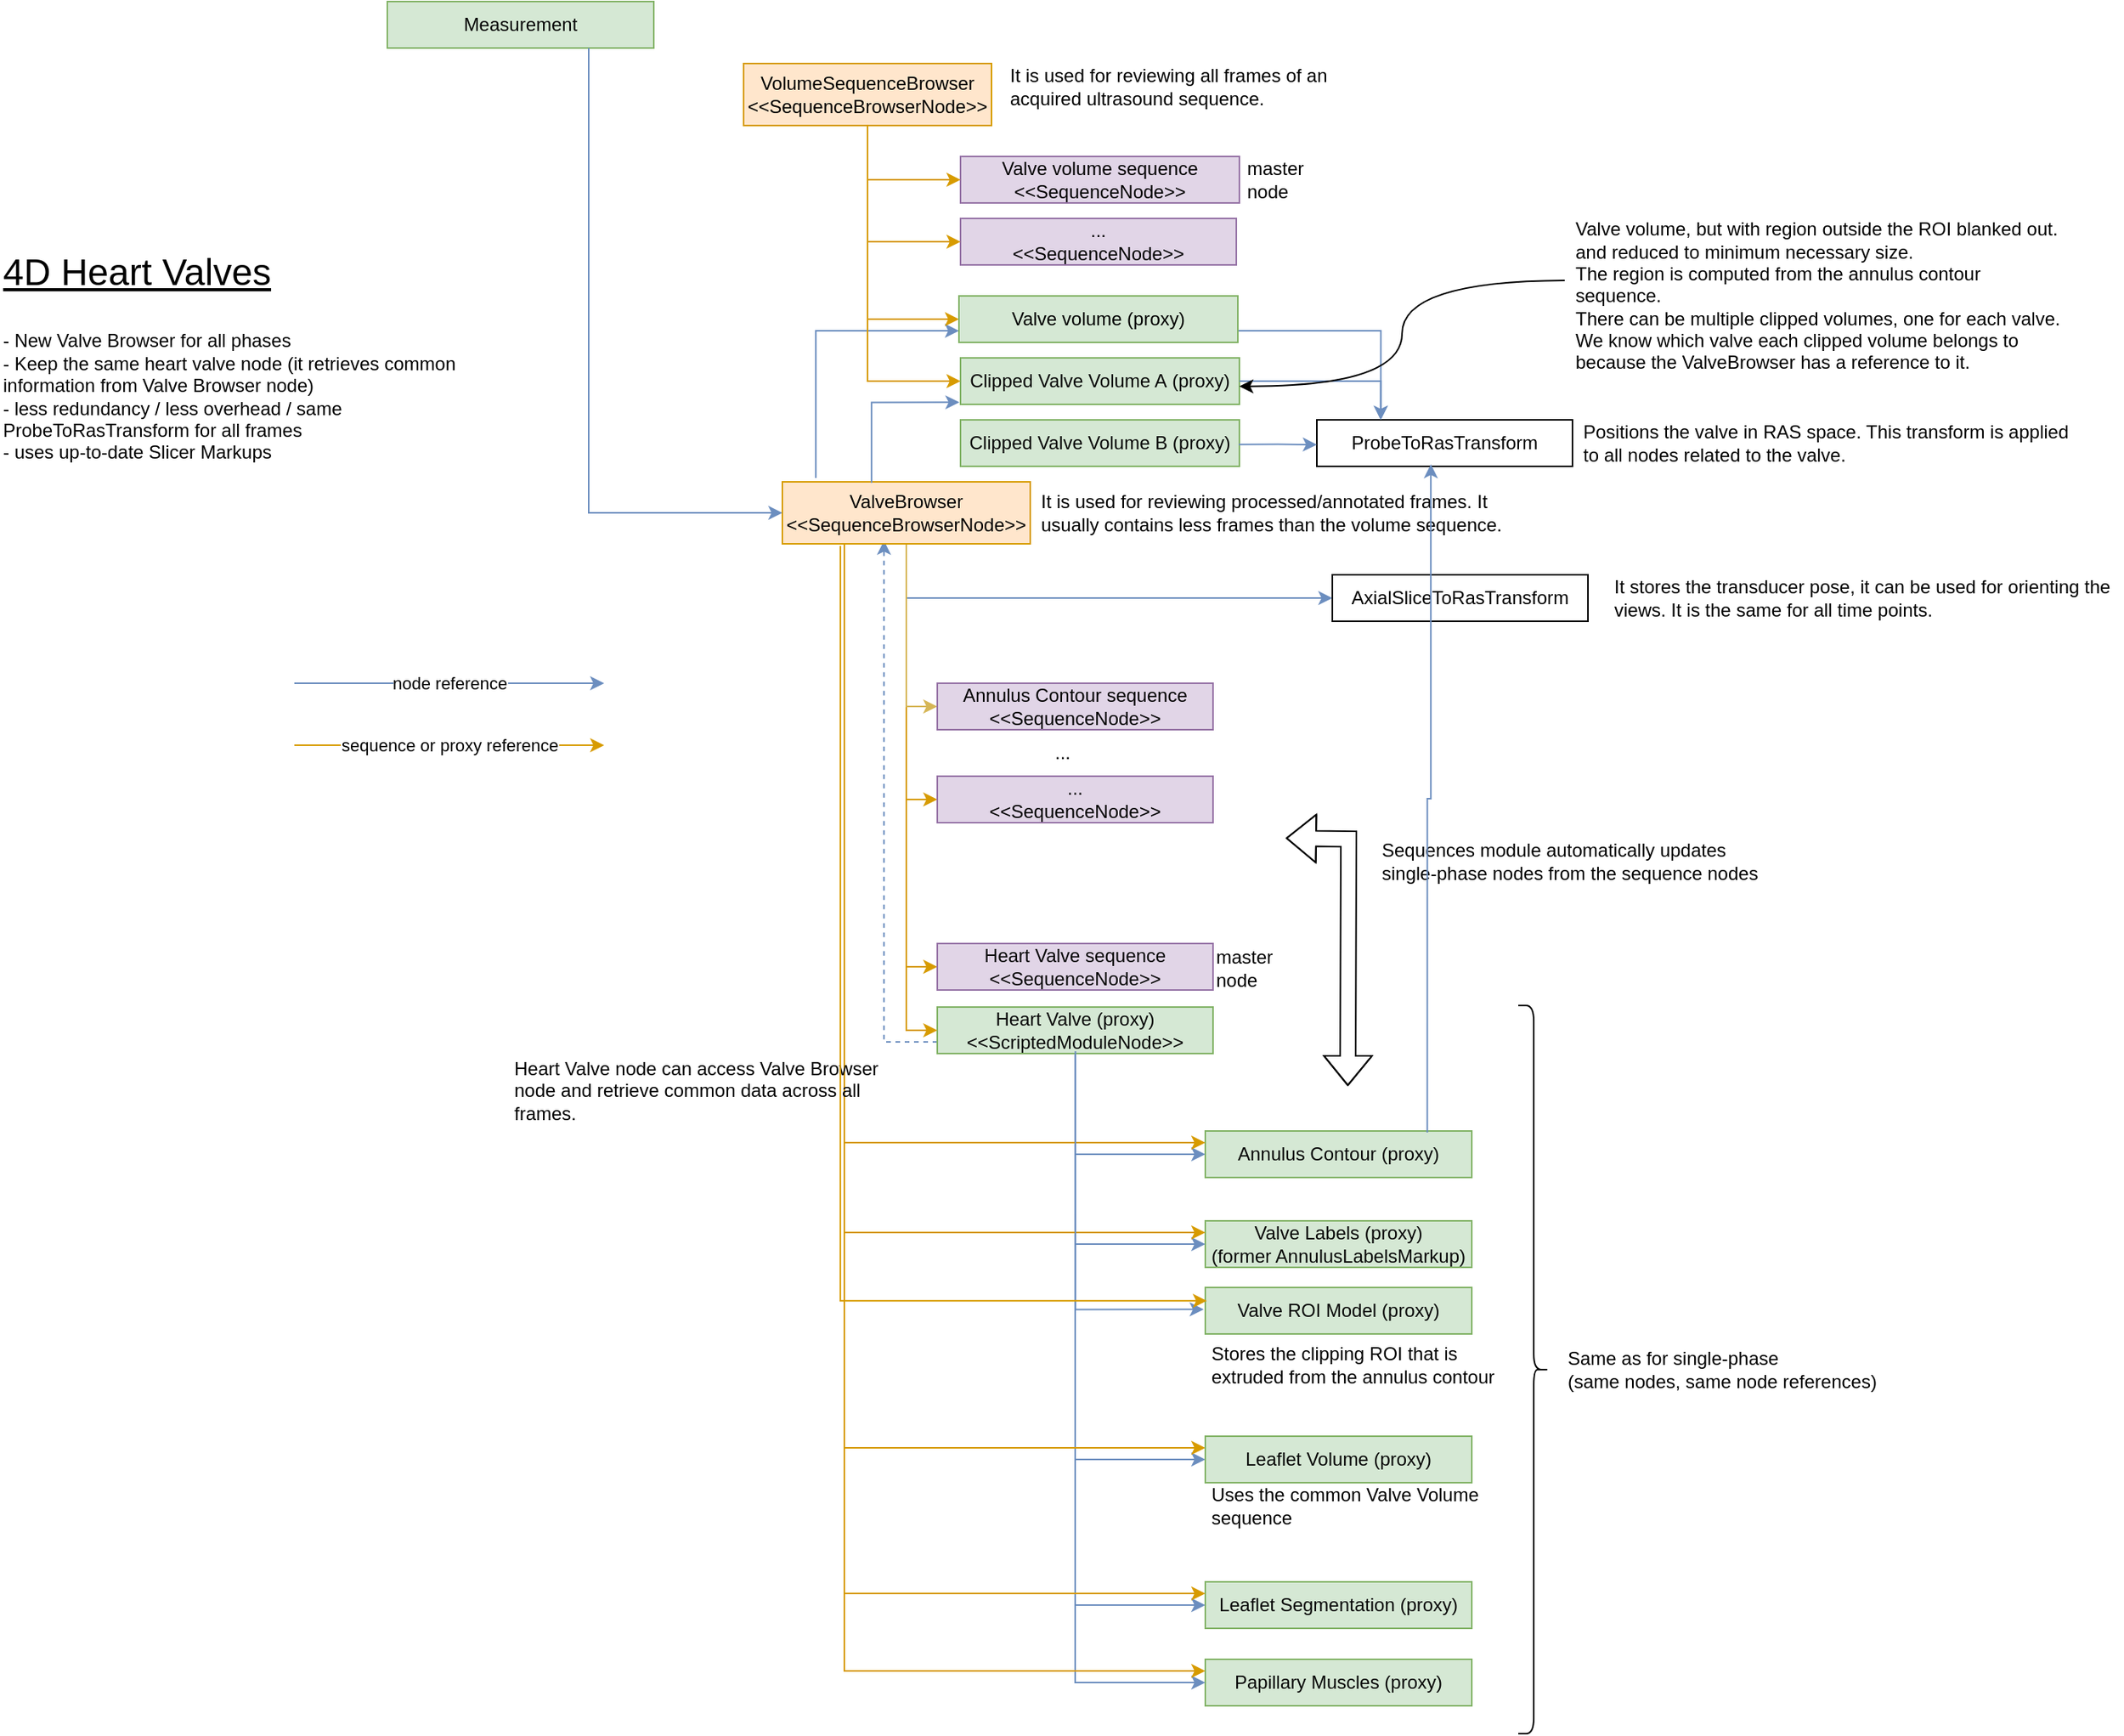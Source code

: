 <mxfile version="24.1.0" type="device">
  <diagram id="C5RBs43oDa-KdzZeNtuy" name="Page-1">
    <mxGraphModel dx="1717" dy="2185" grid="1" gridSize="10" guides="1" tooltips="1" connect="0" arrows="1" fold="1" page="1" pageScale="1" pageWidth="1920" pageHeight="1200" math="0" shadow="0">
      <root>
        <mxCell id="WIyWlLk6GJQsqaUBKTNV-0" />
        <mxCell id="WIyWlLk6GJQsqaUBKTNV-1" parent="WIyWlLk6GJQsqaUBKTNV-0" />
        <mxCell id="TXWLkSLQBE8h616JJge0-0" value="Papillary Muscles&amp;nbsp;(proxy)" style="rounded=0;whiteSpace=wrap;html=1;fillColor=#d5e8d4;strokeColor=#82b366;fontColor=#080808;" parent="WIyWlLk6GJQsqaUBKTNV-1" vertex="1">
          <mxGeometry x="828" y="950" width="172" height="30" as="geometry" />
        </mxCell>
        <mxCell id="TXWLkSLQBE8h616JJge0-1" value="Leaflet Segmentation&amp;nbsp;(proxy)" style="whiteSpace=wrap;html=1;fillColor=#d5e8d4;strokeColor=#82b366;fontColor=#080808;" parent="WIyWlLk6GJQsqaUBKTNV-1" vertex="1">
          <mxGeometry x="828" y="900" width="172" height="30" as="geometry" />
        </mxCell>
        <mxCell id="TXWLkSLQBE8h616JJge0-2" value="Annulus Contour&amp;nbsp;(proxy)" style="whiteSpace=wrap;html=1;fillColor=#d5e8d4;strokeColor=#82b366;fontColor=#080808;" parent="WIyWlLk6GJQsqaUBKTNV-1" vertex="1">
          <mxGeometry x="828" y="609" width="172" height="30" as="geometry" />
        </mxCell>
        <mxCell id="TXWLkSLQBE8h616JJge0-3" value="Valve Labels&amp;nbsp;(proxy)&lt;br&gt;(former AnnulusLabelsMarkup)" style="whiteSpace=wrap;html=1;fillColor=#d5e8d4;strokeColor=#82b366;fontColor=#080808;" parent="WIyWlLk6GJQsqaUBKTNV-1" vertex="1">
          <mxGeometry x="828" y="667" width="172" height="30" as="geometry" />
        </mxCell>
        <mxCell id="TXWLkSLQBE8h616JJge0-5" value="ProbeToRasTransform" style="whiteSpace=wrap;html=1;" parent="WIyWlLk6GJQsqaUBKTNV-1" vertex="1">
          <mxGeometry x="900" y="150" width="165" height="30" as="geometry" />
        </mxCell>
        <mxCell id="TXWLkSLQBE8h616JJge0-10" style="edgeStyle=orthogonalEdgeStyle;rounded=0;orthogonalLoop=1;jettySize=auto;html=1;entryX=0;entryY=0.5;entryDx=0;entryDy=0;exitX=0.5;exitY=1;exitDx=0;exitDy=0;fillColor=#dae8fc;strokeColor=#6c8ebf;" parent="WIyWlLk6GJQsqaUBKTNV-1" source="TXWLkSLQBE8h616JJge0-6" target="TXWLkSLQBE8h616JJge0-2" edge="1">
          <mxGeometry relative="1" as="geometry" />
        </mxCell>
        <mxCell id="TXWLkSLQBE8h616JJge0-11" style="edgeStyle=orthogonalEdgeStyle;rounded=0;orthogonalLoop=1;jettySize=auto;html=1;entryX=0;entryY=0.5;entryDx=0;entryDy=0;exitX=0.5;exitY=1;exitDx=0;exitDy=0;fillColor=#dae8fc;strokeColor=#6c8ebf;" parent="WIyWlLk6GJQsqaUBKTNV-1" source="TXWLkSLQBE8h616JJge0-6" target="TXWLkSLQBE8h616JJge0-3" edge="1">
          <mxGeometry relative="1" as="geometry" />
        </mxCell>
        <mxCell id="TXWLkSLQBE8h616JJge0-12" style="edgeStyle=orthogonalEdgeStyle;rounded=0;orthogonalLoop=1;jettySize=auto;html=1;entryX=0;entryY=0.5;entryDx=0;entryDy=0;exitX=0.5;exitY=1;exitDx=0;exitDy=0;fillColor=#dae8fc;strokeColor=#6c8ebf;" parent="WIyWlLk6GJQsqaUBKTNV-1" source="TXWLkSLQBE8h616JJge0-6" target="TXWLkSLQBE8h616JJge0-1" edge="1">
          <mxGeometry relative="1" as="geometry" />
        </mxCell>
        <mxCell id="TXWLkSLQBE8h616JJge0-13" style="edgeStyle=orthogonalEdgeStyle;rounded=0;orthogonalLoop=1;jettySize=auto;html=1;entryX=0;entryY=0.5;entryDx=0;entryDy=0;exitX=0.5;exitY=1;exitDx=0;exitDy=0;fillColor=#dae8fc;strokeColor=#6c8ebf;" parent="WIyWlLk6GJQsqaUBKTNV-1" source="TXWLkSLQBE8h616JJge0-6" target="TXWLkSLQBE8h616JJge0-0" edge="1">
          <mxGeometry relative="1" as="geometry" />
        </mxCell>
        <mxCell id="TXWLkSLQBE8h616JJge0-28" style="edgeStyle=orthogonalEdgeStyle;rounded=0;orthogonalLoop=1;jettySize=auto;html=1;entryX=0;entryY=0.5;entryDx=0;entryDy=0;fontSize=12;fillColor=#dae8fc;strokeColor=#6c8ebf;" parent="WIyWlLk6GJQsqaUBKTNV-1" source="TXWLkSLQBE8h616JJge0-6" target="TXWLkSLQBE8h616JJge0-27" edge="1">
          <mxGeometry relative="1" as="geometry" />
        </mxCell>
        <mxCell id="H9eetDiQkNHxvuzKdJjU-31" style="rounded=0;orthogonalLoop=1;jettySize=auto;html=1;exitX=0;exitY=0.75;exitDx=0;exitDy=0;entryX=0.41;entryY=0.951;entryDx=0;entryDy=0;dashed=1;entryPerimeter=0;edgeStyle=orthogonalEdgeStyle;fillColor=#dae8fc;strokeColor=#6c8ebf;" parent="WIyWlLk6GJQsqaUBKTNV-1" source="TXWLkSLQBE8h616JJge0-6" target="TXWLkSLQBE8h616JJge0-14" edge="1">
          <mxGeometry relative="1" as="geometry" />
        </mxCell>
        <mxCell id="TXWLkSLQBE8h616JJge0-6" value="Heart Valve&amp;nbsp;(proxy)&lt;br&gt;&amp;lt;&amp;lt;ScriptedModuleNode&amp;gt;&amp;gt;" style="whiteSpace=wrap;html=1;fillColor=#d5e8d4;strokeColor=#82b366;fontColor=#080808;" parent="WIyWlLk6GJQsqaUBKTNV-1" vertex="1">
          <mxGeometry x="655" y="529" width="178" height="30" as="geometry" />
        </mxCell>
        <mxCell id="TXWLkSLQBE8h616JJge0-16" style="edgeStyle=orthogonalEdgeStyle;rounded=0;orthogonalLoop=1;jettySize=auto;html=1;entryX=0.25;entryY=0;entryDx=0;entryDy=0;exitX=1;exitY=0.75;exitDx=0;exitDy=0;fillColor=#dae8fc;strokeColor=#6c8ebf;" parent="WIyWlLk6GJQsqaUBKTNV-1" source="24eH6vRZpodDstSiE4_X-5" target="TXWLkSLQBE8h616JJge0-5" edge="1">
          <mxGeometry relative="1" as="geometry" />
        </mxCell>
        <mxCell id="TXWLkSLQBE8h616JJge0-61" style="edgeStyle=orthogonalEdgeStyle;rounded=0;orthogonalLoop=1;jettySize=auto;html=1;entryX=0;entryY=0.5;entryDx=0;entryDy=0;fontSize=12;exitX=0.5;exitY=1;exitDx=0;exitDy=0;fillColor=#ffe6cc;strokeColor=#d79b00;" parent="WIyWlLk6GJQsqaUBKTNV-1" source="TXWLkSLQBE8h616JJge0-14" target="TXWLkSLQBE8h616JJge0-6" edge="1">
          <mxGeometry relative="1" as="geometry">
            <mxPoint x="690" y="340" as="sourcePoint" />
          </mxGeometry>
        </mxCell>
        <mxCell id="H9eetDiQkNHxvuzKdJjU-3" style="edgeStyle=orthogonalEdgeStyle;rounded=0;orthogonalLoop=1;jettySize=auto;html=1;exitX=0.5;exitY=1;exitDx=0;exitDy=0;entryX=0;entryY=0.5;entryDx=0;entryDy=0;fillColor=#ffe6cc;strokeColor=#d79b00;" parent="WIyWlLk6GJQsqaUBKTNV-1" source="TXWLkSLQBE8h616JJge0-14" target="H9eetDiQkNHxvuzKdJjU-4" edge="1">
          <mxGeometry relative="1" as="geometry">
            <mxPoint x="570" y="370" as="targetPoint" />
          </mxGeometry>
        </mxCell>
        <mxCell id="H9eetDiQkNHxvuzKdJjU-12" style="edgeStyle=orthogonalEdgeStyle;rounded=0;orthogonalLoop=1;jettySize=auto;html=1;exitX=0.25;exitY=1;exitDx=0;exitDy=0;entryX=0;entryY=0.25;entryDx=0;entryDy=0;fillColor=#ffe6cc;strokeColor=#d79b00;" parent="WIyWlLk6GJQsqaUBKTNV-1" source="TXWLkSLQBE8h616JJge0-14" target="TXWLkSLQBE8h616JJge0-2" edge="1">
          <mxGeometry relative="1" as="geometry" />
        </mxCell>
        <mxCell id="H9eetDiQkNHxvuzKdJjU-13" style="edgeStyle=orthogonalEdgeStyle;rounded=0;orthogonalLoop=1;jettySize=auto;html=1;exitX=0.25;exitY=1;exitDx=0;exitDy=0;entryX=0;entryY=0.25;entryDx=0;entryDy=0;fillColor=#ffe6cc;strokeColor=#d79b00;" parent="WIyWlLk6GJQsqaUBKTNV-1" source="TXWLkSLQBE8h616JJge0-14" target="TXWLkSLQBE8h616JJge0-3" edge="1">
          <mxGeometry relative="1" as="geometry" />
        </mxCell>
        <mxCell id="H9eetDiQkNHxvuzKdJjU-14" style="edgeStyle=orthogonalEdgeStyle;rounded=0;orthogonalLoop=1;jettySize=auto;html=1;exitX=0.25;exitY=1;exitDx=0;exitDy=0;entryX=0;entryY=0.25;entryDx=0;entryDy=0;fillColor=#ffe6cc;strokeColor=#d79b00;" parent="WIyWlLk6GJQsqaUBKTNV-1" source="TXWLkSLQBE8h616JJge0-14" target="TXWLkSLQBE8h616JJge0-1" edge="1">
          <mxGeometry relative="1" as="geometry" />
        </mxCell>
        <mxCell id="H9eetDiQkNHxvuzKdJjU-15" style="edgeStyle=orthogonalEdgeStyle;rounded=0;orthogonalLoop=1;jettySize=auto;html=1;exitX=0.25;exitY=1;exitDx=0;exitDy=0;entryX=0;entryY=0.25;entryDx=0;entryDy=0;fillColor=#ffe6cc;strokeColor=#d79b00;" parent="WIyWlLk6GJQsqaUBKTNV-1" source="TXWLkSLQBE8h616JJge0-14" target="TXWLkSLQBE8h616JJge0-0" edge="1">
          <mxGeometry relative="1" as="geometry" />
        </mxCell>
        <mxCell id="H9eetDiQkNHxvuzKdJjU-16" style="edgeStyle=orthogonalEdgeStyle;rounded=0;orthogonalLoop=1;jettySize=auto;html=1;exitX=0.25;exitY=1;exitDx=0;exitDy=0;entryX=0;entryY=0.25;entryDx=0;entryDy=0;fillColor=#ffe6cc;strokeColor=#d79b00;" parent="WIyWlLk6GJQsqaUBKTNV-1" source="TXWLkSLQBE8h616JJge0-14" target="TXWLkSLQBE8h616JJge0-27" edge="1">
          <mxGeometry relative="1" as="geometry" />
        </mxCell>
        <mxCell id="H9eetDiQkNHxvuzKdJjU-23" style="edgeStyle=orthogonalEdgeStyle;rounded=0;orthogonalLoop=1;jettySize=auto;html=1;exitX=0.135;exitY=-0.062;exitDx=0;exitDy=0;entryX=0;entryY=0.75;entryDx=0;entryDy=0;fillColor=#dae8fc;strokeColor=#6c8ebf;exitPerimeter=0;" parent="WIyWlLk6GJQsqaUBKTNV-1" source="TXWLkSLQBE8h616JJge0-14" target="24eH6vRZpodDstSiE4_X-5" edge="1">
          <mxGeometry relative="1" as="geometry" />
        </mxCell>
        <mxCell id="H9eetDiQkNHxvuzKdJjU-35" style="edgeStyle=orthogonalEdgeStyle;rounded=0;orthogonalLoop=1;jettySize=auto;html=1;exitX=0.5;exitY=1;exitDx=0;exitDy=0;entryX=0;entryY=0.5;entryDx=0;entryDy=0;fillColor=#ffe6cc;strokeColor=#d79b00;" parent="WIyWlLk6GJQsqaUBKTNV-1" source="TXWLkSLQBE8h616JJge0-14" target="H9eetDiQkNHxvuzKdJjU-34" edge="1">
          <mxGeometry relative="1" as="geometry" />
        </mxCell>
        <mxCell id="24eH6vRZpodDstSiE4_X-4" style="edgeStyle=orthogonalEdgeStyle;rounded=0;orthogonalLoop=1;jettySize=auto;html=1;exitX=0.5;exitY=1;exitDx=0;exitDy=0;entryX=0;entryY=0.5;entryDx=0;entryDy=0;fillColor=#dae8fc;strokeColor=#6c8ebf;" parent="WIyWlLk6GJQsqaUBKTNV-1" source="TXWLkSLQBE8h616JJge0-14" target="24eH6vRZpodDstSiE4_X-3" edge="1">
          <mxGeometry relative="1" as="geometry" />
        </mxCell>
        <mxCell id="24eH6vRZpodDstSiE4_X-10" style="edgeStyle=orthogonalEdgeStyle;rounded=0;orthogonalLoop=1;jettySize=auto;html=1;exitX=0.5;exitY=1;exitDx=0;exitDy=0;entryX=0;entryY=0.5;entryDx=0;entryDy=0;fillColor=#fff2cc;strokeColor=#d6b656;" parent="WIyWlLk6GJQsqaUBKTNV-1" source="TXWLkSLQBE8h616JJge0-14" target="H9eetDiQkNHxvuzKdJjU-5" edge="1">
          <mxGeometry relative="1" as="geometry" />
        </mxCell>
        <mxCell id="TXWLkSLQBE8h616JJge0-14" value="ValveBrowser&lt;br&gt;&amp;lt;&amp;lt;SequenceBrowserNode&amp;gt;&amp;gt;&lt;span style=&quot;font-family: monospace; font-size: 0px; text-align: start;&quot;&gt;%3CmxGraphModel%3E%3Croot%3E%3CmxCell%20id%3D%220%22%2F%3E%3CmxCell%20id%3D%221%22%20parent%3D%220%22%2F%3E%3CmxCell%20id%3D%222%22%20value%3D%22ScriptedModuleNode%22%20style%3D%22whiteSpace%3Dwrap%3Bhtml%3D1%3B%22%20vertex%3D%221%22%20parent%3D%221%22%3E%3CmxGeometry%20x%3D%22690%22%20y%3D%22405%22%20width%3D%22120%22%20height%3D%2260%22%20as%3D%22geometry%22%2F%3E%3C%2FmxCell%3E%3C%2Froot%3E%3C%2FmxGraphModel%3ES&lt;/span&gt;" style="whiteSpace=wrap;html=1;fillColor=#ffe6cc;strokeColor=#d79b00;fontColor=#030303;" parent="WIyWlLk6GJQsqaUBKTNV-1" vertex="1">
          <mxGeometry x="555" y="190" width="160" height="40" as="geometry" />
        </mxCell>
        <mxCell id="TXWLkSLQBE8h616JJge0-19" value="Same as for single-phase&lt;br&gt;(same nodes, same node references)" style="text;html=1;strokeColor=none;fillColor=none;align=left;verticalAlign=middle;whiteSpace=wrap;rounded=0;" parent="WIyWlLk6GJQsqaUBKTNV-1" vertex="1">
          <mxGeometry x="1060" y="748" width="210" height="30" as="geometry" />
        </mxCell>
        <mxCell id="TXWLkSLQBE8h616JJge0-27" value="Leaflet Volume (proxy)" style="whiteSpace=wrap;html=1;fontSize=12;fillColor=#d5e8d4;strokeColor=#82b366;fontColor=#080808;" parent="WIyWlLk6GJQsqaUBKTNV-1" vertex="1">
          <mxGeometry x="828" y="806" width="172" height="30" as="geometry" />
        </mxCell>
        <mxCell id="TXWLkSLQBE8h616JJge0-63" value="4D Heart Valves" style="text;html=1;strokeColor=none;fillColor=none;align=left;verticalAlign=middle;whiteSpace=wrap;rounded=0;fontSize=24;fontStyle=4" parent="WIyWlLk6GJQsqaUBKTNV-1" vertex="1">
          <mxGeometry x="50" y="40" width="260" height="30" as="geometry" />
        </mxCell>
        <mxCell id="H9eetDiQkNHxvuzKdJjU-4" value="Heart Valve sequence&lt;br&gt;&amp;lt;&amp;lt;SequenceNode&amp;gt;&amp;gt;" style="whiteSpace=wrap;html=1;fillColor=#e1d5e7;strokeColor=#9673a6;fontColor=#080808;" parent="WIyWlLk6GJQsqaUBKTNV-1" vertex="1">
          <mxGeometry x="655" y="488" width="178" height="30" as="geometry" />
        </mxCell>
        <mxCell id="H9eetDiQkNHxvuzKdJjU-5" value="Annulus Contour sequence&lt;br&gt;&amp;lt;&amp;lt;SequenceNode&amp;gt;&amp;gt;" style="whiteSpace=wrap;html=1;fillColor=#e1d5e7;strokeColor=#9673a6;fontColor=#030303;" parent="WIyWlLk6GJQsqaUBKTNV-1" vertex="1">
          <mxGeometry x="655" y="320" width="178" height="30" as="geometry" />
        </mxCell>
        <mxCell id="H9eetDiQkNHxvuzKdJjU-22" value="Valve volume sequence&lt;br&gt;&amp;lt;&amp;lt;SequenceNode&amp;gt;&amp;gt;" style="whiteSpace=wrap;html=1;fillColor=#e1d5e7;strokeColor=#9673a6;fontColor=#000000;" parent="WIyWlLk6GJQsqaUBKTNV-1" vertex="1">
          <mxGeometry x="670" y="-20" width="180" height="30" as="geometry" />
        </mxCell>
        <mxCell id="H9eetDiQkNHxvuzKdJjU-26" value="" style="shape=curlyBracket;whiteSpace=wrap;html=1;rounded=1;flipH=1;labelPosition=right;verticalLabelPosition=middle;align=left;verticalAlign=middle;" parent="WIyWlLk6GJQsqaUBKTNV-1" vertex="1">
          <mxGeometry x="1030" y="528" width="20" height="470" as="geometry" />
        </mxCell>
        <mxCell id="H9eetDiQkNHxvuzKdJjU-27" value="Sequences module automatically updates single-phase nodes from the sequence nodes" style="text;html=1;strokeColor=none;fillColor=none;align=left;verticalAlign=middle;whiteSpace=wrap;rounded=0;" parent="WIyWlLk6GJQsqaUBKTNV-1" vertex="1">
          <mxGeometry x="940" y="420" width="250" height="30" as="geometry" />
        </mxCell>
        <mxCell id="H9eetDiQkNHxvuzKdJjU-33" value="" style="shape=flexArrow;endArrow=classic;startArrow=classic;html=1;rounded=0;edgeStyle=orthogonalEdgeStyle;" parent="WIyWlLk6GJQsqaUBKTNV-1" edge="1">
          <mxGeometry width="100" height="100" relative="1" as="geometry">
            <mxPoint x="880" y="420" as="sourcePoint" />
            <mxPoint x="920" y="580" as="targetPoint" />
          </mxGeometry>
        </mxCell>
        <mxCell id="H9eetDiQkNHxvuzKdJjU-34" value="...&lt;br&gt;&amp;lt;&amp;lt;SequenceNode&amp;gt;&amp;gt;" style="whiteSpace=wrap;html=1;fillColor=#e1d5e7;strokeColor=#9673a6;fontColor=#030303;" parent="WIyWlLk6GJQsqaUBKTNV-1" vertex="1">
          <mxGeometry x="655" y="380" width="178" height="30" as="geometry" />
        </mxCell>
        <mxCell id="H9eetDiQkNHxvuzKdJjU-38" value="Heart Valve node can access Valve Browser node and retrieve common data across all frames." style="text;html=1;strokeColor=none;fillColor=none;align=left;verticalAlign=middle;whiteSpace=wrap;rounded=0;" parent="WIyWlLk6GJQsqaUBKTNV-1" vertex="1">
          <mxGeometry x="380" y="568" width="250" height="30" as="geometry" />
        </mxCell>
        <mxCell id="24eH6vRZpodDstSiE4_X-2" style="edgeStyle=orthogonalEdgeStyle;rounded=0;orthogonalLoop=1;jettySize=auto;html=1;exitX=0.5;exitY=1;exitDx=0;exitDy=0;entryX=0;entryY=0.5;entryDx=0;entryDy=0;fillColor=#ffe6cc;strokeColor=#d79b00;" parent="WIyWlLk6GJQsqaUBKTNV-1" source="24eH6vRZpodDstSiE4_X-1" target="H9eetDiQkNHxvuzKdJjU-22" edge="1">
          <mxGeometry relative="1" as="geometry" />
        </mxCell>
        <mxCell id="24eH6vRZpodDstSiE4_X-6" style="edgeStyle=orthogonalEdgeStyle;rounded=0;orthogonalLoop=1;jettySize=auto;html=1;exitX=0.5;exitY=1;exitDx=0;exitDy=0;entryX=0;entryY=0.5;entryDx=0;entryDy=0;fillColor=#ffe6cc;strokeColor=#d79b00;" parent="WIyWlLk6GJQsqaUBKTNV-1" source="24eH6vRZpodDstSiE4_X-1" target="24eH6vRZpodDstSiE4_X-5" edge="1">
          <mxGeometry relative="1" as="geometry" />
        </mxCell>
        <mxCell id="24eH6vRZpodDstSiE4_X-1" value="&lt;div style=&quot;color: rgb(212, 212, 212); background-color: rgb(30, 30, 30); font-family: Consolas, &amp;quot;Courier New&amp;quot;, monospace; font-size: 14px; line-height: 19px;&quot;&gt;&lt;/div&gt;VolumeSequenceBrowser&lt;br&gt;&amp;lt;&amp;lt;SequenceBrowserNode&amp;gt;&amp;gt;&lt;span style=&quot;font-family: monospace; font-size: 0px; text-align: start;&quot;&gt;%3CmxGraphModel%3E%3Croot%3E%3CmxCell%20id%3D%220%22%2F%3E%3CmxCell%20id%3D%221%22%20parent%3D%220%22%2F%3E%3CmxCell%20id%3D%222%22%20value%3D%22ScriptedModuleNode%22%20style%3D%22whiteSpace%3Dwrap%3Bhtml%3D1%3B%22%20vertex%3D%221%22%20parent%3D%221%22%3E%3CmxGeometry%20x%3D%22690%22%20y%3D%22405%22%20width%3D%22120%22%20height%3D%2260%22%20as%3D%22geometry%22%2F%3E%3C%2FmxCell%3E%3C%2Froot%3E%3C%2FmxGraphModel%3ES&lt;/span&gt;" style="whiteSpace=wrap;html=1;fillColor=#ffe6cc;strokeColor=#d79b00;fontColor=#000000;" parent="WIyWlLk6GJQsqaUBKTNV-1" vertex="1">
          <mxGeometry x="530" y="-80" width="160" height="40" as="geometry" />
        </mxCell>
        <mxCell id="24eH6vRZpodDstSiE4_X-3" value="AxialSliceToRasTransform" style="whiteSpace=wrap;html=1;" parent="WIyWlLk6GJQsqaUBKTNV-1" vertex="1">
          <mxGeometry x="910" y="250" width="165" height="30" as="geometry" />
        </mxCell>
        <mxCell id="24eH6vRZpodDstSiE4_X-5" value="Valve volume (proxy)" style="whiteSpace=wrap;html=1;fontSize=12;fillColor=#d5e8d4;strokeColor=#82b366;fontColor=#000000;" parent="WIyWlLk6GJQsqaUBKTNV-1" vertex="1">
          <mxGeometry x="669" y="70" width="180" height="30" as="geometry" />
        </mxCell>
        <mxCell id="24eH6vRZpodDstSiE4_X-8" value="node reference" style="endArrow=classic;html=1;rounded=0;fillColor=#dae8fc;strokeColor=#6c8ebf;" parent="WIyWlLk6GJQsqaUBKTNV-1" edge="1">
          <mxGeometry width="50" height="50" relative="1" as="geometry">
            <mxPoint x="240" y="320" as="sourcePoint" />
            <mxPoint x="440" y="320" as="targetPoint" />
          </mxGeometry>
        </mxCell>
        <mxCell id="24eH6vRZpodDstSiE4_X-9" value="sequence or proxy reference" style="endArrow=classic;html=1;rounded=0;fillColor=#ffe6cc;strokeColor=#d79b00;" parent="WIyWlLk6GJQsqaUBKTNV-1" edge="1">
          <mxGeometry width="50" height="50" relative="1" as="geometry">
            <mxPoint x="240" y="360" as="sourcePoint" />
            <mxPoint x="440" y="360" as="targetPoint" />
          </mxGeometry>
        </mxCell>
        <mxCell id="vHw_XgUT5hpDHiSDQdwm-0" value="Clipped Valve Volume A&amp;nbsp;(proxy)" style="whiteSpace=wrap;html=1;fontSize=12;fillColor=#d5e8d4;strokeColor=#82b366;fontColor=#080808;" parent="WIyWlLk6GJQsqaUBKTNV-1" vertex="1">
          <mxGeometry x="670" y="110" width="180" height="30" as="geometry" />
        </mxCell>
        <mxCell id="201H1WidRGv-Px01H2L--0" value="It is used for reviewing processed/annotated frames. It usually contains less frames than the volume sequence." style="text;html=1;strokeColor=none;fillColor=none;align=left;verticalAlign=middle;whiteSpace=wrap;rounded=0;" parent="WIyWlLk6GJQsqaUBKTNV-1" vertex="1">
          <mxGeometry x="720" y="195" width="320" height="30" as="geometry" />
        </mxCell>
        <mxCell id="201H1WidRGv-Px01H2L--1" value="It is used for reviewing all frames of an acquired ultrasound sequence." style="text;html=1;strokeColor=none;fillColor=none;align=left;verticalAlign=middle;whiteSpace=wrap;rounded=0;" parent="WIyWlLk6GJQsqaUBKTNV-1" vertex="1">
          <mxGeometry x="700" y="-80" width="210" height="30" as="geometry" />
        </mxCell>
        <mxCell id="201H1WidRGv-Px01H2L--2" value="It stores the transducer pose, it can be used for orienting the views. It is the same for all time points." style="text;html=1;strokeColor=none;fillColor=none;align=left;verticalAlign=middle;whiteSpace=wrap;rounded=0;" parent="WIyWlLk6GJQsqaUBKTNV-1" vertex="1">
          <mxGeometry x="1090" y="250" width="330" height="30" as="geometry" />
        </mxCell>
        <mxCell id="201H1WidRGv-Px01H2L--9" value="" style="edgeStyle=orthogonalEdgeStyle;rounded=0;orthogonalLoop=1;jettySize=auto;html=1;exitX=1;exitY=0.5;exitDx=0;exitDy=0;entryX=0.25;entryY=0;entryDx=0;entryDy=0;fillColor=#dae8fc;strokeColor=#6c8ebf;" parent="WIyWlLk6GJQsqaUBKTNV-1" source="vHw_XgUT5hpDHiSDQdwm-0" target="TXWLkSLQBE8h616JJge0-5" edge="1">
          <mxGeometry relative="1" as="geometry" />
        </mxCell>
        <mxCell id="201H1WidRGv-Px01H2L--4" value="..." style="text;html=1;strokeColor=none;fillColor=none;align=left;verticalAlign=middle;whiteSpace=wrap;rounded=0;" parent="WIyWlLk6GJQsqaUBKTNV-1" vertex="1">
          <mxGeometry x="729" y="350" width="30" height="30" as="geometry" />
        </mxCell>
        <mxCell id="201H1WidRGv-Px01H2L--8" value="Positions the valve in RAS space. This transform is applied to all nodes related to the valve." style="text;html=1;strokeColor=none;fillColor=none;align=left;verticalAlign=middle;whiteSpace=wrap;rounded=0;" parent="WIyWlLk6GJQsqaUBKTNV-1" vertex="1">
          <mxGeometry x="1070" y="150" width="320" height="30" as="geometry" />
        </mxCell>
        <mxCell id="201H1WidRGv-Px01H2L--10" value="...&lt;br&gt;&amp;lt;&amp;lt;SequenceNode&amp;gt;&amp;gt;" style="whiteSpace=wrap;html=1;fillColor=#e1d5e7;strokeColor=#9673a6;fontColor=#030303;" parent="WIyWlLk6GJQsqaUBKTNV-1" vertex="1">
          <mxGeometry x="670" y="20" width="178" height="30" as="geometry" />
        </mxCell>
        <mxCell id="201H1WidRGv-Px01H2L--11" style="edgeStyle=orthogonalEdgeStyle;rounded=0;orthogonalLoop=1;jettySize=auto;html=1;exitX=0.5;exitY=1;exitDx=0;exitDy=0;entryX=0;entryY=0.5;entryDx=0;entryDy=0;fillColor=#ffe6cc;strokeColor=#d79b00;" parent="WIyWlLk6GJQsqaUBKTNV-1" source="24eH6vRZpodDstSiE4_X-1" target="vHw_XgUT5hpDHiSDQdwm-0" edge="1">
          <mxGeometry relative="1" as="geometry">
            <mxPoint x="620" y="-30" as="sourcePoint" />
            <mxPoint x="679" y="95" as="targetPoint" />
          </mxGeometry>
        </mxCell>
        <mxCell id="201H1WidRGv-Px01H2L--12" style="edgeStyle=orthogonalEdgeStyle;rounded=0;orthogonalLoop=1;jettySize=auto;html=1;exitX=0.5;exitY=1;exitDx=0;exitDy=0;entryX=0;entryY=0.5;entryDx=0;entryDy=0;fillColor=#ffe6cc;strokeColor=#d79b00;" parent="WIyWlLk6GJQsqaUBKTNV-1" source="24eH6vRZpodDstSiE4_X-1" target="201H1WidRGv-Px01H2L--10" edge="1">
          <mxGeometry relative="1" as="geometry">
            <mxPoint x="620" y="-30" as="sourcePoint" />
            <mxPoint x="680" y="5" as="targetPoint" />
          </mxGeometry>
        </mxCell>
        <mxCell id="201H1WidRGv-Px01H2L--13" value="" style="curved=1;endArrow=classic;html=1;rounded=0;entryX=1;entryY=0.611;entryDx=0;entryDy=0;edgeStyle=orthogonalEdgeStyle;entryPerimeter=0;" parent="WIyWlLk6GJQsqaUBKTNV-1" target="vHw_XgUT5hpDHiSDQdwm-0" edge="1">
          <mxGeometry width="50" height="50" relative="1" as="geometry">
            <mxPoint x="1060" y="60" as="sourcePoint" />
            <mxPoint x="1090" y="20" as="targetPoint" />
          </mxGeometry>
        </mxCell>
        <mxCell id="201H1WidRGv-Px01H2L--14" value="Valve volume, but with region outside the ROI blanked out. and reduced to minimum necessary size.&lt;br&gt;The region is computed from the annulus contour sequence.&lt;br&gt;There can be multiple clipped volumes, one for each valve.&lt;br&gt;We know which valve each clipped volume belongs to because the ValveBrowser has a reference to it." style="text;html=1;strokeColor=none;fillColor=none;align=left;verticalAlign=middle;whiteSpace=wrap;rounded=0;" parent="WIyWlLk6GJQsqaUBKTNV-1" vertex="1">
          <mxGeometry x="1065" y="30" width="320" height="80" as="geometry" />
        </mxCell>
        <mxCell id="FMtwze112QoW8ohogXbG-1" value="Uses the common Valve Volume sequence&amp;nbsp;" style="text;html=1;strokeColor=none;fillColor=none;align=left;verticalAlign=middle;whiteSpace=wrap;rounded=0;" parent="WIyWlLk6GJQsqaUBKTNV-1" vertex="1">
          <mxGeometry x="830" y="836" width="210" height="30" as="geometry" />
        </mxCell>
        <mxCell id="FMtwze112QoW8ohogXbG-3" value="Stores the clipping ROI that is extruded from the annulus contour" style="text;html=1;strokeColor=none;fillColor=none;align=left;verticalAlign=middle;whiteSpace=wrap;rounded=0;" parent="WIyWlLk6GJQsqaUBKTNV-1" vertex="1">
          <mxGeometry x="830" y="740" width="205" height="40" as="geometry" />
        </mxCell>
        <mxCell id="FMtwze112QoW8ohogXbG-6" style="edgeStyle=orthogonalEdgeStyle;rounded=0;orthogonalLoop=1;jettySize=auto;html=1;fillColor=#dae8fc;strokeColor=#6c8ebf;entryX=-0.004;entryY=0.956;entryDx=0;entryDy=0;entryPerimeter=0;exitX=0.36;exitY=0.017;exitDx=0;exitDy=0;exitPerimeter=0;" parent="WIyWlLk6GJQsqaUBKTNV-1" source="TXWLkSLQBE8h616JJge0-14" target="vHw_XgUT5hpDHiSDQdwm-0" edge="1">
          <mxGeometry relative="1" as="geometry">
            <mxPoint x="620" y="180" as="sourcePoint" />
            <mxPoint x="670" y="130" as="targetPoint" />
          </mxGeometry>
        </mxCell>
        <mxCell id="FMtwze112QoW8ohogXbG-7" value="Clipped Valve Volume B&amp;nbsp;(proxy)" style="whiteSpace=wrap;html=1;fontSize=12;fillColor=#d5e8d4;strokeColor=#82b366;fontColor=#080808;" parent="WIyWlLk6GJQsqaUBKTNV-1" vertex="1">
          <mxGeometry x="670" y="150" width="180" height="30" as="geometry" />
        </mxCell>
        <mxCell id="FMtwze112QoW8ohogXbG-8" value="Valve ROI Model (proxy)" style="whiteSpace=wrap;html=1;fillColor=#d5e8d4;strokeColor=#82b366;fontColor=#080808;" parent="WIyWlLk6GJQsqaUBKTNV-1" vertex="1">
          <mxGeometry x="828" y="710" width="172" height="30" as="geometry" />
        </mxCell>
        <mxCell id="glV9J2HKgnPFTotQAbif-5" value="master node" style="text;html=1;strokeColor=none;fillColor=none;align=left;verticalAlign=middle;whiteSpace=wrap;rounded=0;" parent="WIyWlLk6GJQsqaUBKTNV-1" vertex="1">
          <mxGeometry x="833" y="488" width="57" height="32" as="geometry" />
        </mxCell>
        <mxCell id="glV9J2HKgnPFTotQAbif-6" value="master node" style="text;html=1;strokeColor=none;fillColor=none;align=left;verticalAlign=middle;whiteSpace=wrap;rounded=0;" parent="WIyWlLk6GJQsqaUBKTNV-1" vertex="1">
          <mxGeometry x="853" y="-21" width="57" height="32" as="geometry" />
        </mxCell>
        <mxCell id="dzikKKr6gzHAAoWWZuvZ-0" value="Measurement" style="whiteSpace=wrap;html=1;fillColor=#d5e8d4;strokeColor=#82b366;fontColor=#080808;" parent="WIyWlLk6GJQsqaUBKTNV-1" vertex="1">
          <mxGeometry x="300" y="-120" width="172" height="30" as="geometry" />
        </mxCell>
        <mxCell id="dzikKKr6gzHAAoWWZuvZ-2" style="edgeStyle=orthogonalEdgeStyle;rounded=0;orthogonalLoop=1;jettySize=auto;html=1;fillColor=#dae8fc;strokeColor=#6c8ebf;" parent="WIyWlLk6GJQsqaUBKTNV-1" source="dzikKKr6gzHAAoWWZuvZ-0" target="TXWLkSLQBE8h616JJge0-14" edge="1">
          <mxGeometry relative="1" as="geometry">
            <mxPoint x="587" y="198" as="sourcePoint" />
            <mxPoint x="679" y="103" as="targetPoint" />
            <Array as="points">
              <mxPoint x="430" y="210" />
            </Array>
          </mxGeometry>
        </mxCell>
        <mxCell id="dzikKKr6gzHAAoWWZuvZ-3" value="- New&lt;span style=&quot;text-align: center;&quot;&gt;&amp;nbsp;Valve Browser for all phases&lt;br&gt;- Keep the same heart valve node (it retrieves common information from Valve Browser node)&lt;br&gt;&lt;/span&gt;&lt;span style=&quot;&quot;&gt;- less redundancy / less overhead / same ProbeToRasTransform for all frames&lt;/span&gt;&lt;br style=&quot;&quot;&gt;&lt;span style=&quot;&quot;&gt;- uses up-to-date Slicer Markups&lt;/span&gt;" style="text;html=1;strokeColor=none;fillColor=none;align=left;verticalAlign=middle;whiteSpace=wrap;rounded=0;fixDash=0;" parent="WIyWlLk6GJQsqaUBKTNV-1" vertex="1">
          <mxGeometry x="50" y="80" width="330" height="110" as="geometry" />
        </mxCell>
        <mxCell id="Yu7AbHlA18cFeZVvKWmo-0" style="edgeStyle=orthogonalEdgeStyle;rounded=0;orthogonalLoop=1;jettySize=auto;html=1;exitX=0.998;exitY=0.528;exitDx=0;exitDy=0;fillColor=#dae8fc;strokeColor=#6c8ebf;exitPerimeter=0;" edge="1" parent="WIyWlLk6GJQsqaUBKTNV-1" source="FMtwze112QoW8ohogXbG-7">
          <mxGeometry relative="1" as="geometry">
            <mxPoint x="859" y="103" as="sourcePoint" />
            <mxPoint x="900" y="166" as="targetPoint" />
          </mxGeometry>
        </mxCell>
        <mxCell id="Yu7AbHlA18cFeZVvKWmo-1" style="edgeStyle=orthogonalEdgeStyle;rounded=0;orthogonalLoop=1;jettySize=auto;html=1;exitX=0.833;exitY=0.033;exitDx=0;exitDy=0;fillColor=#dae8fc;strokeColor=#6c8ebf;exitPerimeter=0;entryX=0.446;entryY=0.954;entryDx=0;entryDy=0;entryPerimeter=0;" edge="1" parent="WIyWlLk6GJQsqaUBKTNV-1" source="TXWLkSLQBE8h616JJge0-2" target="TXWLkSLQBE8h616JJge0-5">
          <mxGeometry relative="1" as="geometry">
            <mxPoint x="860" y="176" as="sourcePoint" />
            <mxPoint x="910" y="176" as="targetPoint" />
          </mxGeometry>
        </mxCell>
        <mxCell id="Yu7AbHlA18cFeZVvKWmo-2" style="edgeStyle=orthogonalEdgeStyle;rounded=0;orthogonalLoop=1;jettySize=auto;html=1;entryX=-0.006;entryY=0.472;entryDx=0;entryDy=0;exitX=0.501;exitY=0.95;exitDx=0;exitDy=0;fillColor=#dae8fc;strokeColor=#6c8ebf;entryPerimeter=0;exitPerimeter=0;" edge="1" parent="WIyWlLk6GJQsqaUBKTNV-1" source="TXWLkSLQBE8h616JJge0-6" target="FMtwze112QoW8ohogXbG-8">
          <mxGeometry relative="1" as="geometry">
            <mxPoint x="754" y="569" as="sourcePoint" />
            <mxPoint x="838" y="692" as="targetPoint" />
          </mxGeometry>
        </mxCell>
        <mxCell id="Yu7AbHlA18cFeZVvKWmo-3" style="edgeStyle=orthogonalEdgeStyle;rounded=0;orthogonalLoop=1;jettySize=auto;html=1;exitX=0.234;exitY=1.035;exitDx=0;exitDy=0;entryX=0.006;entryY=0.287;entryDx=0;entryDy=0;fillColor=#ffe6cc;strokeColor=#d79b00;entryPerimeter=0;exitPerimeter=0;" edge="1" parent="WIyWlLk6GJQsqaUBKTNV-1" source="TXWLkSLQBE8h616JJge0-14" target="FMtwze112QoW8ohogXbG-8">
          <mxGeometry relative="1" as="geometry">
            <mxPoint x="605" y="240" as="sourcePoint" />
            <mxPoint x="838" y="685" as="targetPoint" />
            <Array as="points">
              <mxPoint x="592" y="719" />
            </Array>
          </mxGeometry>
        </mxCell>
      </root>
    </mxGraphModel>
  </diagram>
</mxfile>
